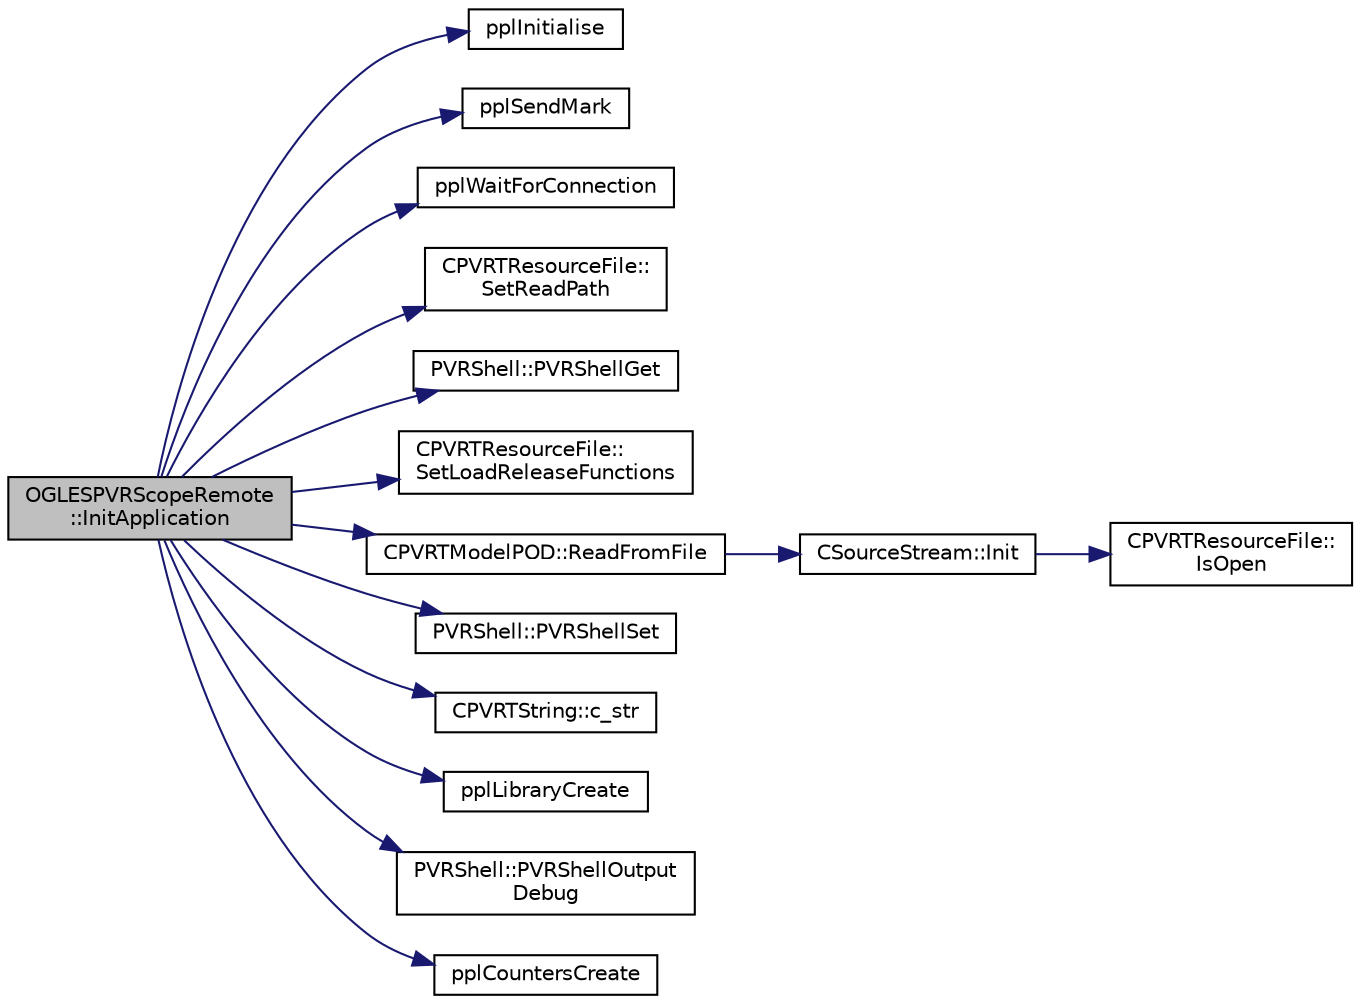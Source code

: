 digraph "OGLESPVRScopeRemote::InitApplication"
{
  edge [fontname="Helvetica",fontsize="10",labelfontname="Helvetica",labelfontsize="10"];
  node [fontname="Helvetica",fontsize="10",shape=record];
  rankdir="LR";
  Node1 [label="OGLESPVRScopeRemote\l::InitApplication",height=0.2,width=0.4,color="black", fillcolor="grey75", style="filled", fontcolor="black"];
  Node1 -> Node2 [color="midnightblue",fontsize="10",style="solid"];
  Node2 [label="pplInitialise",height=0.2,width=0.4,color="black", fillcolor="white", style="filled",URL="$group___scope_comms.html#gac78024eaa66a39bc546e9a1b15529e3d",tooltip="Initialise PVRScopeComms. "];
  Node1 -> Node3 [color="midnightblue",fontsize="10",style="solid"];
  Node3 [label="pplSendMark",height=0.2,width=0.4,color="black", fillcolor="white", style="filled",URL="$group___scope_comms.html#ga855d70bb07956fd9ddc1feced46c5015",tooltip="Send a time-stamped string marker to be displayed in PVRTune. "];
  Node1 -> Node4 [color="midnightblue",fontsize="10",style="solid"];
  Node4 [label="pplWaitForConnection",height=0.2,width=0.4,color="black", fillcolor="white", style="filled",URL="$group___scope_comms.html#ga498873ebc2d0513afe3c141dd43a75c6",tooltip="Optional function. Sleeps until there is a connection to PVRPerfServer, or time-out. Normally, each thread will wait for its own connection, and each time-out will naturally happen in parallel. But if a thread happens to have multiple connections, N, then waiting for them all [in serial] with time-out M would take N*M ms if they were all to time-out (e.g. PVRPerfServer is not running); therefore this function, is designed to allow an entire array of connections to be waited upon simultaneously. "];
  Node1 -> Node5 [color="midnightblue",fontsize="10",style="solid"];
  Node5 [label="CPVRTResourceFile::\lSetReadPath",height=0.2,width=0.4,color="black", fillcolor="white", style="filled",URL="$class_c_p_v_r_t_resource_file.html#a0e289bb7f281f32af4497d26753f577c",tooltip="Sets the read path. "];
  Node1 -> Node6 [color="midnightblue",fontsize="10",style="solid"];
  Node6 [label="PVRShell::PVRShellGet",height=0.2,width=0.4,color="black", fillcolor="white", style="filled",URL="$class_p_v_r_shell.html#ad58b00376cdae7a8aeea41fc17367bfd",tooltip="This function is used to get parameters from the PVRShell. It can be called from anywhere in the prog..."];
  Node1 -> Node7 [color="midnightblue",fontsize="10",style="solid"];
  Node7 [label="CPVRTResourceFile::\lSetLoadReleaseFunctions",height=0.2,width=0.4,color="black", fillcolor="white", style="filled",URL="$class_c_p_v_r_t_resource_file.html#a798c5394174550e8c18e3113c9485fce",tooltip="This function is used to override the CPVRTResource file loading functions. If you pass NULL in as th..."];
  Node1 -> Node8 [color="midnightblue",fontsize="10",style="solid"];
  Node8 [label="CPVRTModelPOD::ReadFromFile",height=0.2,width=0.4,color="black", fillcolor="white", style="filled",URL="$class_c_p_v_r_t_model_p_o_d.html#abe43b961eabe1c9db94545b97c84c71f",tooltip="Loads the specified \".POD\" file; returns the scene in pScene. This structure must later be destroyed ..."];
  Node8 -> Node9 [color="midnightblue",fontsize="10",style="solid"];
  Node9 [label="CSourceStream::Init",height=0.2,width=0.4,color="black", fillcolor="white", style="filled",URL="$class_c_source_stream.html#ab0ebb0e543b50e391d1e73a8cf40162e"];
  Node9 -> Node10 [color="midnightblue",fontsize="10",style="solid"];
  Node10 [label="CPVRTResourceFile::\lIsOpen",height=0.2,width=0.4,color="black", fillcolor="white", style="filled",URL="$class_c_p_v_r_t_resource_file.html#a484df820e9829438c0601bbc0aef7797",tooltip="Is the file open. "];
  Node1 -> Node11 [color="midnightblue",fontsize="10",style="solid"];
  Node11 [label="PVRShell::PVRShellSet",height=0.2,width=0.4,color="black", fillcolor="white", style="filled",URL="$class_p_v_r_shell.html#afe4052dde87d659948defdd63529eee6",tooltip="This function is used to pass preferences to the PVRShell. If used, this function must be called from..."];
  Node1 -> Node12 [color="midnightblue",fontsize="10",style="solid"];
  Node12 [label="CPVRTString::c_str",height=0.2,width=0.4,color="black", fillcolor="white", style="filled",URL="$class_c_p_v_r_t_string.html#aabd1f2848c4b1d65e7418b264502687d",tooltip="Returns a const char* pointer of the string. "];
  Node1 -> Node13 [color="midnightblue",fontsize="10",style="solid"];
  Node13 [label="pplLibraryCreate",height=0.2,width=0.4,color="black", fillcolor="white", style="filled",URL="$group___scope_comms.html#ga7d0601be52b7dc4079aa48f91df78070",tooltip="Create a library of remotely editable items. "];
  Node1 -> Node14 [color="midnightblue",fontsize="10",style="solid"];
  Node14 [label="PVRShell::PVRShellOutput\lDebug",height=0.2,width=0.4,color="black", fillcolor="white", style="filled",URL="$class_p_v_r_shell.html#a143d693b1c6e373b29485c1be51d1010",tooltip="Writes the resultant string to the debug output (e.g. using printf(), OutputDebugString(), ...). Check the SDK release notes for details on how the string is output. "];
  Node1 -> Node15 [color="midnightblue",fontsize="10",style="solid"];
  Node15 [label="pplCountersCreate",height=0.2,width=0.4,color="black", fillcolor="white", style="filled",URL="$group___scope_comms.html#gaa885071a93f7e490ecc35f9e127eef99",tooltip="Specify the number of custom counters and their definitions. "];
}
